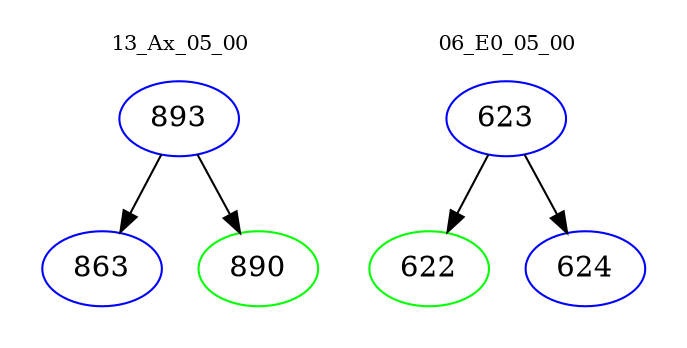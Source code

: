 digraph{
subgraph cluster_0 {
color = white
label = "13_Ax_05_00";
fontsize=10;
T0_893 [label="893", color="blue"]
T0_893 -> T0_863 [color="black"]
T0_863 [label="863", color="blue"]
T0_893 -> T0_890 [color="black"]
T0_890 [label="890", color="green"]
}
subgraph cluster_1 {
color = white
label = "06_E0_05_00";
fontsize=10;
T1_623 [label="623", color="blue"]
T1_623 -> T1_622 [color="black"]
T1_622 [label="622", color="green"]
T1_623 -> T1_624 [color="black"]
T1_624 [label="624", color="blue"]
}
}
